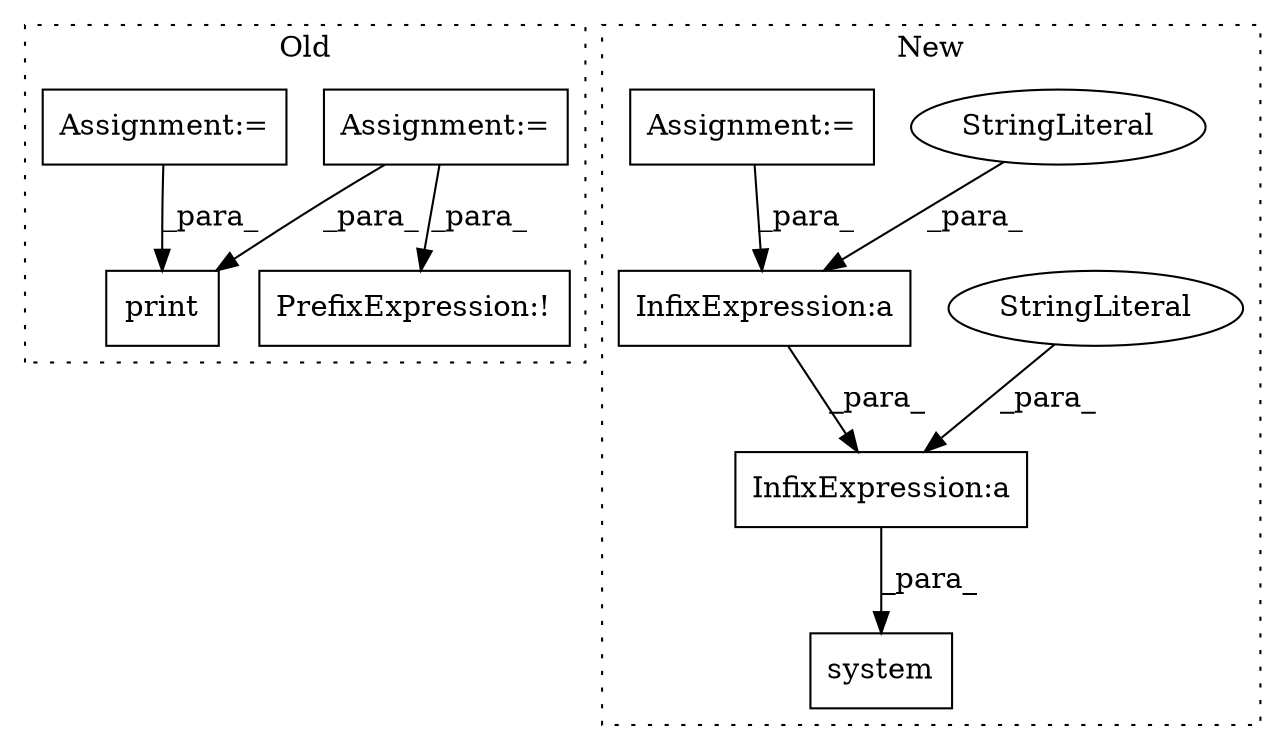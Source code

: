 digraph G {
subgraph cluster0 {
1 [label="print" a="32" s="1407,1460" l="6,1" shape="box"];
3 [label="Assignment:=" a="7" s="763" l="4" shape="box"];
9 [label="PrefixExpression:!" a="38" s="1118" l="1" shape="box"];
10 [label="Assignment:=" a="7" s="1260" l="1" shape="box"];
label = "Old";
style="dotted";
}
subgraph cluster1 {
2 [label="system" a="32" s="2752,2808" l="7,1" shape="box"];
4 [label="InfixExpression:a" a="27" s="2784" l="3" shape="box"];
5 [label="StringLiteral" a="45" s="2787" l="6" shape="ellipse"];
6 [label="InfixExpression:a" a="27" s="2768" l="3" shape="box"];
7 [label="StringLiteral" a="45" s="2761" l="7" shape="ellipse"];
8 [label="Assignment:=" a="7" s="2689" l="1" shape="box"];
label = "New";
style="dotted";
}
3 -> 9 [label="_para_"];
3 -> 1 [label="_para_"];
4 -> 2 [label="_para_"];
5 -> 4 [label="_para_"];
6 -> 4 [label="_para_"];
7 -> 6 [label="_para_"];
8 -> 6 [label="_para_"];
10 -> 1 [label="_para_"];
}